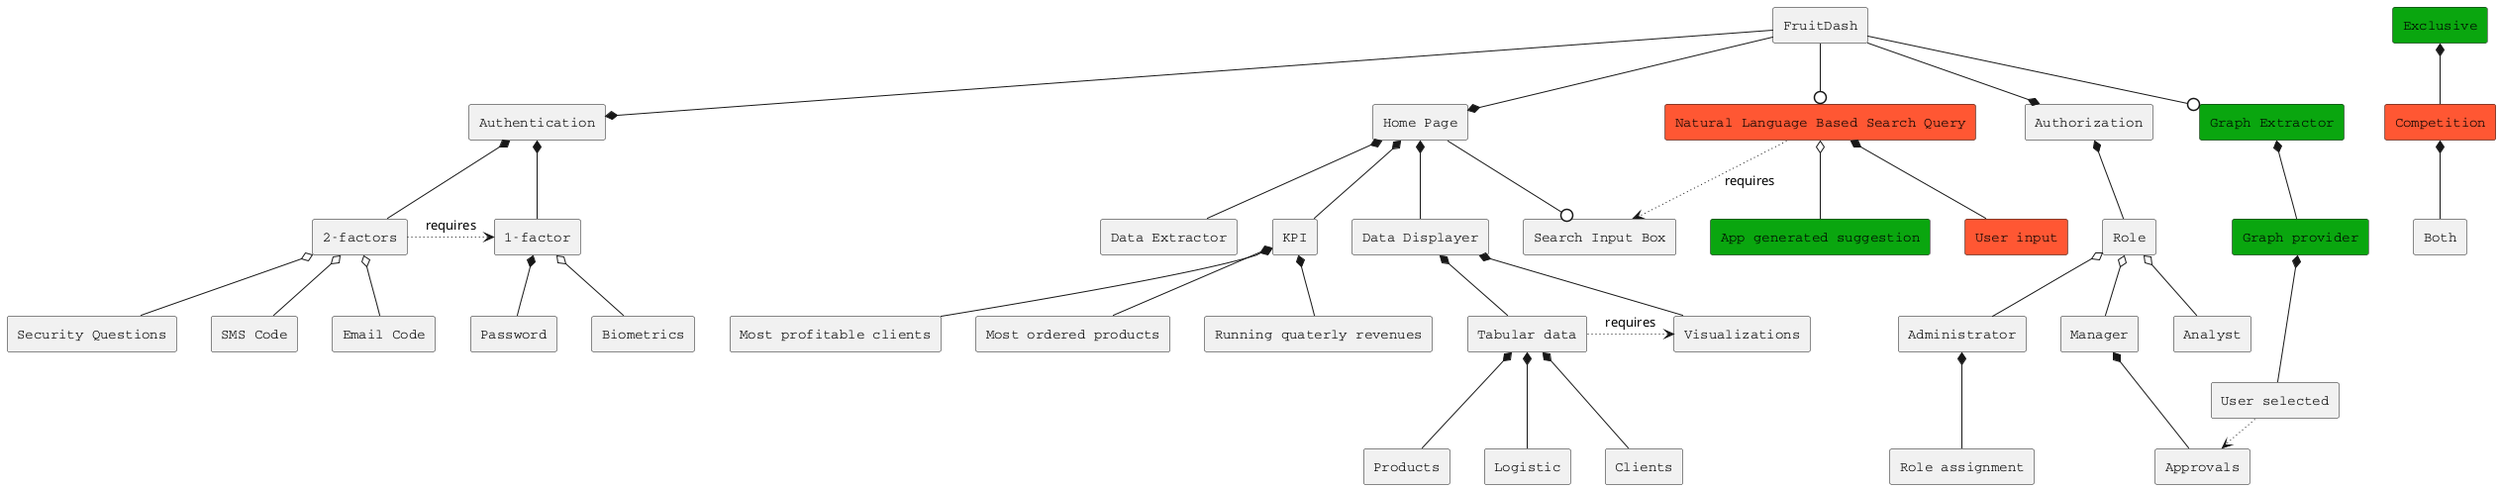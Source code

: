@startuml

' Descriptors
rectangle "Exclusive" as EXCL #0AA60F
rectangle "Competition" as COMP #FF5733
rectangle "Both" as BOTH

EXCL *-- COMP
COMP *-- BOTH

' Layer 0 rectangle
rectangle "FruitDash" as FD

' Layer 1 rectangles
rectangle "Authentication" as AUTHC
rectangle "Authorization" as AUTHR
rectangle "Home Page" as HP
rectangle "Graph Extractor" as GE #0AA60F
rectangle "Natural Language Based Search Query" as NLBS #FF5733

FD --* AUTHC
FD --* AUTHR
FD --* HP
' FD --* DD
' FD --* DE
FD --0 GE
FD --0 NLBS

' Layer 2 rectangles
rectangle "1-factor" as 1F
rectangle "2-factors" as 2F
AUTHC *-- 1F
AUTHC *-- 2F
2F -[dotted]> 1F : requires

rectangle "Role" as ROLE
AUTHR *-- ROLE

rectangle "Search Input Box" as SEARCH
rectangle "Data Displayer" as DD
rectangle "Data Extractor" as DE
rectangle "KPI" as KPI
HP --0 SEARCH
HP *-- KPI
HP *-- DD
HP *-- DE
NLBS -[dotted]> SEARCH : requires

rectangle "Graph provider" as GP #0AA60F
GE *-- GP

' rectangle "Query" as QUE
' NLBS *-- QUE

' Layer 3 rectangles
rectangle "Password" as PWD
rectangle "Biometrics" AS BIO
rectangle "SMS Code" as SMS
rectangle "Email Code" as EMAIL
rectangle "Security Questions" as SQ
1F *-- PWD
1F o-- BIO
2F o-- SMS
2F o-- EMAIL
2F o-- SQ

rectangle "Tabular data" as LD
rectangle "Visualizations" as VIS
DD *-- LD
DD *-- VIS
LD -[dotted]> VIS : requires

rectangle "Analyst" as ANA
rectangle "Manager" as MAN
rectangle "Administrator" as ADMIN
ROLE o-- ANA
ROLE o-- MAN
ROLE o-- ADMIN

rectangle "User input" as UI #FF5733
rectangle "App generated suggestion" as AGS #0AA60F
NLBS *-- UI
NLBS o-- AGS

rectangle "User selected" as US
GP *-- US

' Layer 4 rectangles
rectangle "Approvals" as APPR
rectangle "Role assignment" as ROASS
MAN *-- APPR
ADMIN *-- ROASS
US -[dotted]> APPR : requires

rectangle "Products" as PROD
rectangle "Logistic" as LOG
rectangle "Clients" as CLI
LD *-- PROD
LD *-- LOG
LD *-- CLI

rectangle "Most profitable clients" as MPC
rectangle "Most ordered products" as MOP 
rectangle "Running quaterly revenues" as RYR 
KPI *-- MPC
KPI *-- MOP
KPI *-- RYR

skinparam monochrome false
skinparam shadowing false
skinparam defaultFontName Courier
@enduml